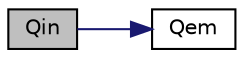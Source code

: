 digraph "Qin"
{
  bgcolor="transparent";
  edge [fontname="Helvetica",fontsize="10",labelfontname="Helvetica",labelfontsize="10"];
  node [fontname="Helvetica",fontsize="10",shape=record];
  rankdir="LR";
  Node1 [label="Qin",height=0.2,width=0.4,color="black", fillcolor="grey75", style="filled", fontcolor="black"];
  Node1 -> Node2 [color="midnightblue",fontsize="10",style="solid",fontname="Helvetica"];
  Node2 [label="Qem",height=0.2,width=0.4,color="black",URL="$a02119.html#a1d727c2e719caf2b1f939604ae45d1d8",tooltip="Return non-const access to the boundary emmited heat flux. "];
}

